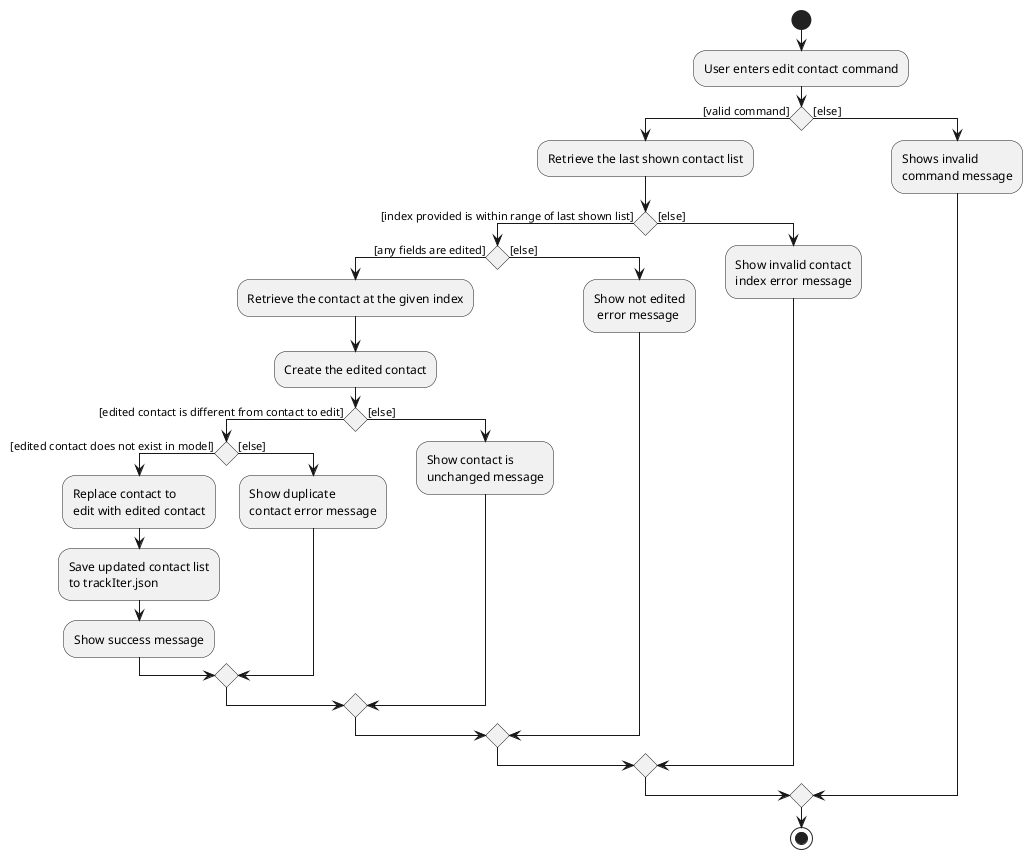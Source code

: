 @startuml
start
:User enters edit contact command;

'Since the beta syntax does not support placing the condition outside the
'diamond we place it as the true branch instead.

if () then ([valid command])
    :Retrieve the last shown contact list;
    if () then ([index provided is within range of last shown list])
        if () then ([any fields are edited])
            :Retrieve the contact at the given index;
            :Create the edited contact;
            if () then ([edited contact is different from contact to edit])
            if () then ([edited contact does not exist in model])
            :Replace contact to
            edit with edited contact;
            :Save updated contact list
            to trackIter.json;
            :Show success message;
            else ([else])
            :Show duplicate
            contact error message;
            endif
            else ([else])
            :Show contact is
            unchanged message;
            endif
        else ([else])
            :Show not edited
             error message;
        endif

    else ([else])
        :Show invalid contact
        index error message;
    endif
else ([else])
    :Shows invalid
    command message;
endif
stop
@enduml
